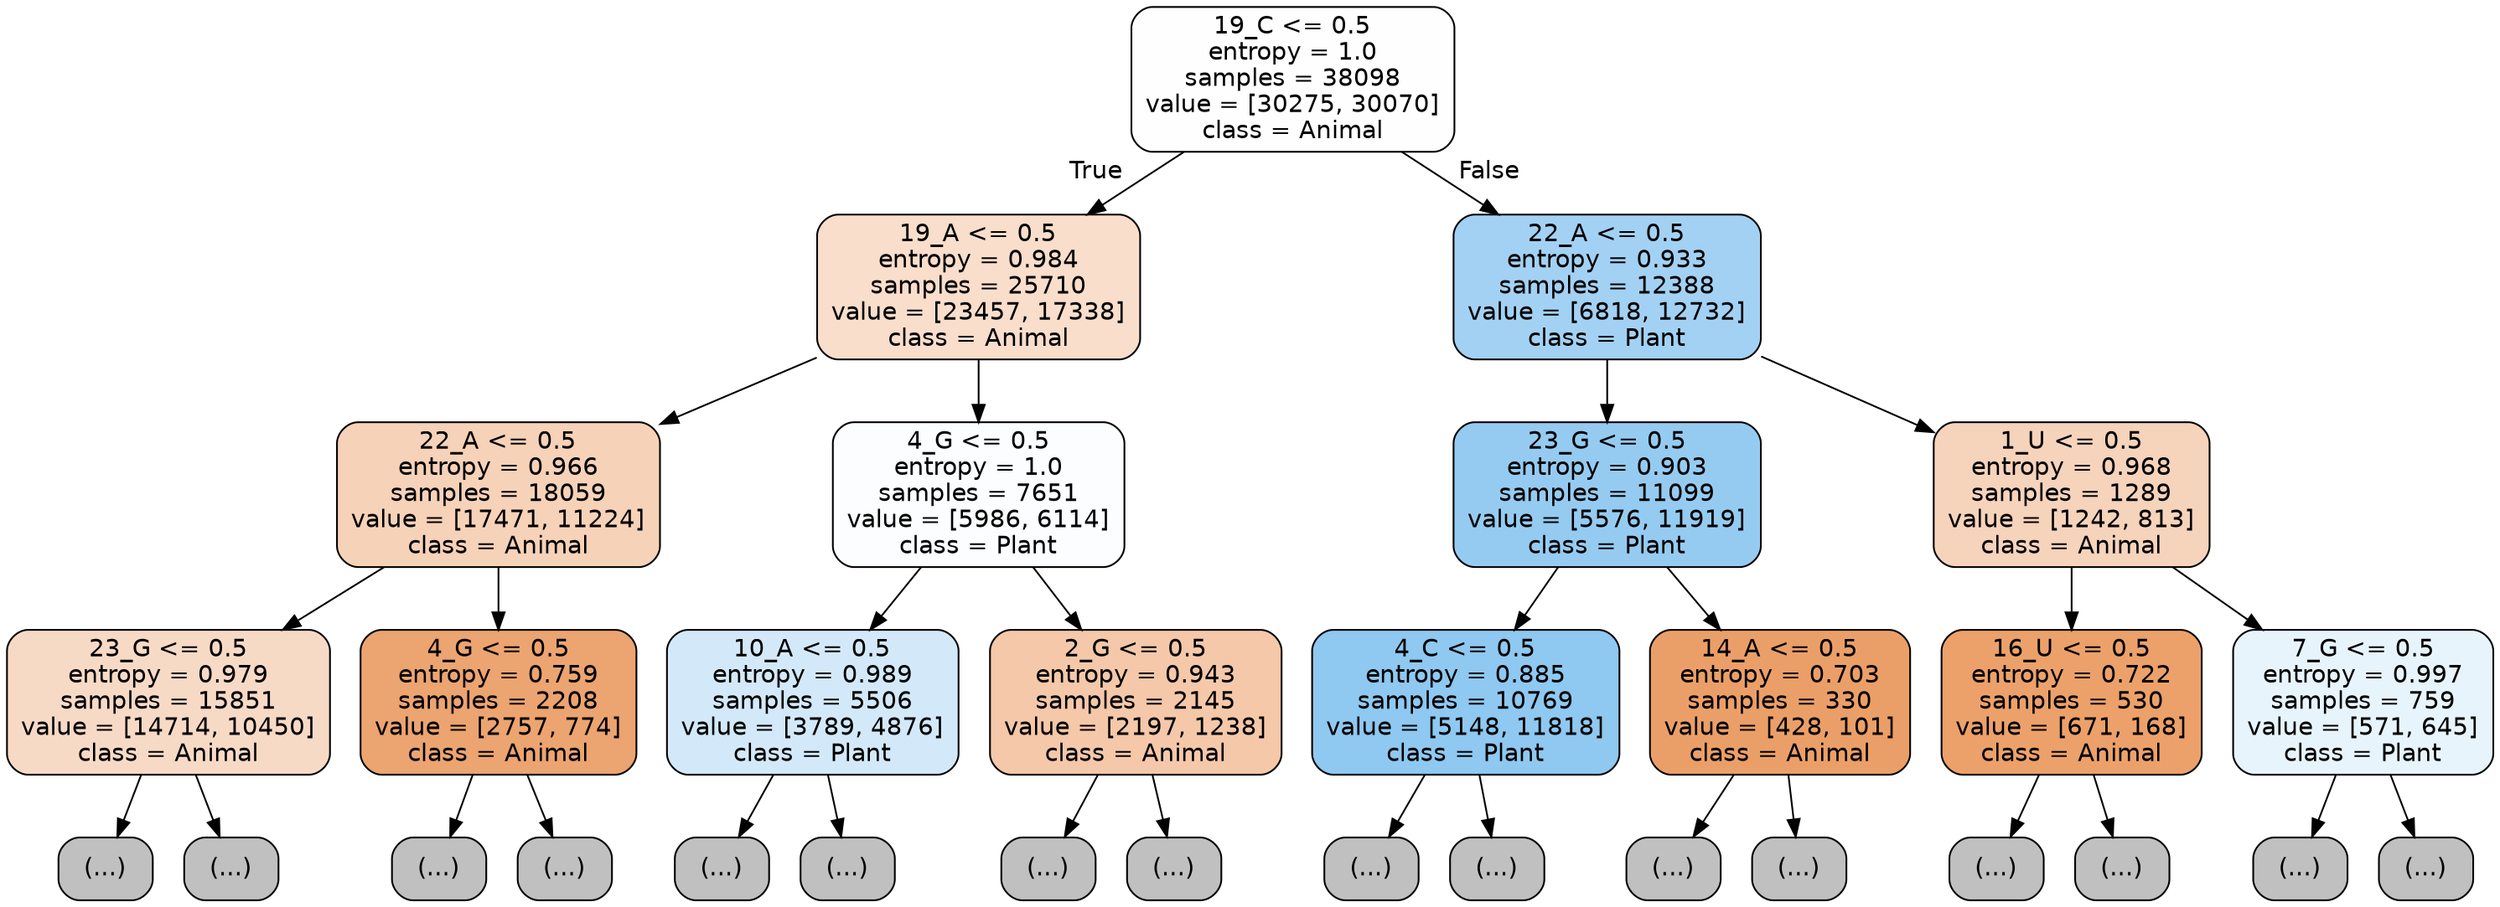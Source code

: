 digraph Tree {
node [shape=box, style="filled, rounded", color="black", fontname="helvetica"] ;
edge [fontname="helvetica"] ;
0 [label="19_C <= 0.5\nentropy = 1.0\nsamples = 38098\nvalue = [30275, 30070]\nclass = Animal", fillcolor="#fffefe"] ;
1 [label="19_A <= 0.5\nentropy = 0.984\nsamples = 25710\nvalue = [23457, 17338]\nclass = Animal", fillcolor="#f8decb"] ;
0 -> 1 [labeldistance=2.5, labelangle=45, headlabel="True"] ;
2 [label="22_A <= 0.5\nentropy = 0.966\nsamples = 18059\nvalue = [17471, 11224]\nclass = Animal", fillcolor="#f6d2b8"] ;
1 -> 2 ;
3 [label="23_G <= 0.5\nentropy = 0.979\nsamples = 15851\nvalue = [14714, 10450]\nclass = Animal", fillcolor="#f7dac6"] ;
2 -> 3 ;
4 [label="(...)", fillcolor="#C0C0C0"] ;
3 -> 4 ;
7473 [label="(...)", fillcolor="#C0C0C0"] ;
3 -> 7473 ;
7728 [label="4_G <= 0.5\nentropy = 0.759\nsamples = 2208\nvalue = [2757, 774]\nclass = Animal", fillcolor="#eca471"] ;
2 -> 7728 ;
7729 [label="(...)", fillcolor="#C0C0C0"] ;
7728 -> 7729 ;
8438 [label="(...)", fillcolor="#C0C0C0"] ;
7728 -> 8438 ;
8757 [label="4_G <= 0.5\nentropy = 1.0\nsamples = 7651\nvalue = [5986, 6114]\nclass = Plant", fillcolor="#fbfdfe"] ;
1 -> 8757 ;
8758 [label="10_A <= 0.5\nentropy = 0.989\nsamples = 5506\nvalue = [3789, 4876]\nclass = Plant", fillcolor="#d3e9f9"] ;
8757 -> 8758 ;
8759 [label="(...)", fillcolor="#C0C0C0"] ;
8758 -> 8759 ;
10698 [label="(...)", fillcolor="#C0C0C0"] ;
8758 -> 10698 ;
11355 [label="2_G <= 0.5\nentropy = 0.943\nsamples = 2145\nvalue = [2197, 1238]\nclass = Animal", fillcolor="#f4c8a9"] ;
8757 -> 11355 ;
11356 [label="(...)", fillcolor="#C0C0C0"] ;
11355 -> 11356 ;
12187 [label="(...)", fillcolor="#C0C0C0"] ;
11355 -> 12187 ;
12522 [label="22_A <= 0.5\nentropy = 0.933\nsamples = 12388\nvalue = [6818, 12732]\nclass = Plant", fillcolor="#a3d1f3"] ;
0 -> 12522 [labeldistance=2.5, labelangle=-45, headlabel="False"] ;
12523 [label="23_G <= 0.5\nentropy = 0.903\nsamples = 11099\nvalue = [5576, 11919]\nclass = Plant", fillcolor="#96cbf1"] ;
12522 -> 12523 ;
12524 [label="4_C <= 0.5\nentropy = 0.885\nsamples = 10769\nvalue = [5148, 11818]\nclass = Plant", fillcolor="#8fc8f0"] ;
12523 -> 12524 ;
12525 [label="(...)", fillcolor="#C0C0C0"] ;
12524 -> 12525 ;
15020 [label="(...)", fillcolor="#C0C0C0"] ;
12524 -> 15020 ;
15953 [label="14_A <= 0.5\nentropy = 0.703\nsamples = 330\nvalue = [428, 101]\nclass = Animal", fillcolor="#eb9f68"] ;
12523 -> 15953 ;
15954 [label="(...)", fillcolor="#C0C0C0"] ;
15953 -> 15954 ;
16041 [label="(...)", fillcolor="#C0C0C0"] ;
15953 -> 16041 ;
16078 [label="1_U <= 0.5\nentropy = 0.968\nsamples = 1289\nvalue = [1242, 813]\nclass = Animal", fillcolor="#f6d3bb"] ;
12522 -> 16078 ;
16079 [label="16_U <= 0.5\nentropy = 0.722\nsamples = 530\nvalue = [671, 168]\nclass = Animal", fillcolor="#eca16b"] ;
16078 -> 16079 ;
16080 [label="(...)", fillcolor="#C0C0C0"] ;
16079 -> 16080 ;
16267 [label="(...)", fillcolor="#C0C0C0"] ;
16079 -> 16267 ;
16314 [label="7_G <= 0.5\nentropy = 0.997\nsamples = 759\nvalue = [571, 645]\nclass = Plant", fillcolor="#e8f4fc"] ;
16078 -> 16314 ;
16315 [label="(...)", fillcolor="#C0C0C0"] ;
16314 -> 16315 ;
16512 [label="(...)", fillcolor="#C0C0C0"] ;
16314 -> 16512 ;
}